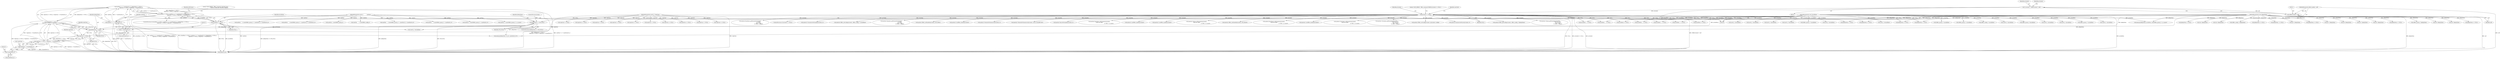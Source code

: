 digraph "0_Android_aeea52da00d210587fb3ed895de3d5f2e0264c88_4@API" {
"1001111" [label="(Call,cmdSize != 2 * sizeof(uint32_t) || pReplyData == NULL ||\n                    replySize == NULL || *replySize < 2*sizeof(int32_t))"];
"1001112" [label="(Call,cmdSize != 2 * sizeof(uint32_t))"];
"1000112" [label="(MethodParameterIn,uint32_t            cmdSize)"];
"1001114" [label="(Call,2 * sizeof(uint32_t))"];
"1001118" [label="(Call,pReplyData == NULL ||\n                    replySize == NULL || *replySize < 2*sizeof(int32_t))"];
"1001119" [label="(Call,pReplyData == NULL)"];
"1001101" [label="(Call,pReplyData == LVM_NULL)"];
"1000115" [label="(MethodParameterIn,void *pReplyData)"];
"1001108" [label="(Call,pCmdData == NULL)"];
"1000113" [label="(MethodParameterIn,void *pCmdData)"];
"1000153" [label="(Call,pContext == NULL)"];
"1000118" [label="(Call,* pContext = (EffectContext *) self)"];
"1000120" [label="(Call,(EffectContext *) self)"];
"1000110" [label="(MethodParameterIn,effect_handle_t  self)"];
"1001122" [label="(Call,replySize == NULL || *replySize < 2*sizeof(int32_t))"];
"1001123" [label="(Call,replySize == NULL)"];
"1000114" [label="(MethodParameterIn,uint32_t *replySize)"];
"1001126" [label="(Call,*replySize < 2*sizeof(int32_t))"];
"1001129" [label="(Call,2*sizeof(int32_t))"];
"1001107" [label="(Call,pCmdData == NULL || cmdSize != 2 * sizeof(uint32_t) || pReplyData == NULL ||\n                    replySize == NULL || *replySize < 2*sizeof(int32_t))"];
"1001065" [label="(Call,(int32_t *)pCmdData)"];
"1000711" [label="(Call,replySize == NULL)"];
"1000349" [label="(Call,replySize == NULL)"];
"1000930" [label="(Call,(int32_t *)pCmdData)"];
"1000257" [label="(Call,replySize == NULL)"];
"1000273" [label="(Call,(int *) pReplyData)"];
"1000212" [label="(Call,android::VirtualizerSetStrength(pContext, 0))"];
"1001112" [label="(Call,cmdSize != 2 * sizeof(uint32_t))"];
"1001130" [label="(Literal,2)"];
"1001120" [label="(Identifier,pReplyData)"];
"1000695" [label="(Call,pCmdData == NULL)"];
"1000118" [label="(Call,* pContext = (EffectContext *) self)"];
"1000460" [label="(Call,android::Equalizer_getParameter(pContext,\n                                                             p->data,\n                                                             &p->vsize,\n                                                             p->data + voffset))"];
"1001129" [label="(Call,2*sizeof(int32_t))"];
"1000608" [label="(Call,cmdSize    > (sizeof(effect_param_t) + sizeof(int32_t) +sizeof(int32_t)))"];
"1001101" [label="(Call,pReplyData == LVM_NULL)"];
"1000843" [label="(Call,android::Effect_setEnabled(pContext, LVM_TRUE))"];
"1000950" [label="(Call,android::LvmEffect_disable(pContext))"];
"1000850" [label="(Call,pReplyData == NULL)"];
"1000982" [label="(Call,android::LvmEffect_enable(pContext))"];
"1000116" [label="(Block,)"];
"1000578" [label="(Call,(int *)pReplyData)"];
"1000634" [label="(Call,replySize == NULL)"];
"1000115" [label="(MethodParameterIn,void *pReplyData)"];
"1000154" [label="(Identifier,pContext)"];
"1001068" [label="(Call,android::LvmEffect_enable(pContext))"];
"1000114" [label="(MethodParameterIn,uint32_t *replySize)"];
"1001102" [label="(Identifier,pReplyData)"];
"1000234" [label="(Call,(int *) pReplyData)"];
"1000669" [label="(Call,(int *)pReplyData)"];
"1000800" [label="(Call,android::Volume_setParameter(pContext,\n (void *)p->data,\n                                                                 p->data + p->psize))"];
"1000873" [label="(Call,android::Effect_setEnabled(pContext, LVM_FALSE))"];
"1000581" [label="(Call,android::BassBoost_setParameter(pContext,\n (void *)p->data,\n                                                                    p->data + p->psize))"];
"1001140" [label="(Identifier,leftVolume)"];
"1001131" [label="(Call,sizeof(int32_t))"];
"1001124" [label="(Identifier,replySize)"];
"1001142" [label="(Call,(uint32_t *)pCmdData)"];
"1000367" [label="(Call,memcpy(pReplyData, pCmdData, sizeof(effect_param_t) + p->psize))"];
"1001103" [label="(Identifier,LVM_NULL)"];
"1000947" [label="(Call,(int32_t *)pCmdData)"];
"1000331" [label="(Call,cmdSize < sizeof(effect_param_t))"];
"1001036" [label="(Call,android::LvmEffect_disable(pContext))"];
"1001105" [label="(ControlStructure,break;)"];
"1001118" [label="(Call,pReplyData == NULL ||\n                    replySize == NULL || *replySize < 2*sizeof(int32_t))"];
"1000248" [label="(Call,cmdSize     != sizeof(effect_config_t))"];
"1001125" [label="(Identifier,NULL)"];
"1001113" [label="(Identifier,cmdSize)"];
"1000120" [label="(Call,(EffectContext *) self)"];
"1001135" [label="(Literal,\"\tLVM_ERROR : Effect_command cmdCode Case: \"\n                         \"EFFECT_CMD_SET_VOLUME: ERROR\")"];
"1000119" [label="(Identifier,pContext)"];
"1000672" [label="(Call,android::Virtualizer_setParameter(pContext,\n (void *)p->data,\n                                                                       p->data + p->psize))"];
"1000707" [label="(Call,pReplyData == NULL)"];
"1000964" [label="(Call,(int32_t *)pCmdData)"];
"1000433" [label="(Call,android::Virtualizer_getParameter(pContext,\n                                                               (void *)p->data,\n                                                               &p->vsize,\n                                                               p->data + voffset))"];
"1000168" [label="(Call,pReplyData == NULL)"];
"1000244" [label="(Call,pCmdData    == NULL)"];
"1000619" [label="(Call,cmdSize    < (sizeof(effect_param_t) + sizeof(int32_t) +sizeof(int16_t)))"];
"1000728" [label="(Call,(effect_param_t *) pCmdData)"];
"1000378" [label="(Call,(effect_param_t *)pReplyData)"];
"1000797" [label="(Call,(int *)pReplyData)"];
"1000310" [label="(Call,android::Effect_setConfig(pContext, &pContext->config))"];
"1000854" [label="(Call,replySize == NULL)"];
"1000285" [label="(Call,pReplyData == NULL)"];
"1001108" [label="(Call,pCmdData == NULL)"];
"1000870" [label="(Call,(int *)pReplyData)"];
"1000771" [label="(Call,pReplyData == NULL)"];
"1000345" [label="(Call,pReplyData == NULL)"];
"1000763" [label="(Call,cmdSize    < (sizeof(effect_param_t) + sizeof(int32_t)))"];
"1001100" [label="(ControlStructure,if(pReplyData == LVM_NULL))"];
"1001033" [label="(Call,(int32_t *)pCmdData)"];
"1000122" [label="(Identifier,self)"];
"1001114" [label="(Call,2 * sizeof(uint32_t))"];
"1001193" [label="(Call,memcpy(pReplyData, vol_ret, sizeof(int32_t)*2))"];
"1001115" [label="(Literal,2)"];
"1000222" [label="(Call,android::EqualizerSetPreset(pContext, 0))"];
"1000840" [label="(Call,(int *)pReplyData)"];
"1000155" [label="(Identifier,NULL)"];
"1000604" [label="(Call,pCmdData   == NULL)"];
"1000303" [label="(Call,android::Effect_getConfig(pContext, (effect_config_t *)pReplyData))"];
"1000485" [label="(Call,android::Volume_getParameter(pContext,\n                                                          (void *)p->data,\n                                                          &p->vsize,\n                                                          p->data + voffset))"];
"1000733" [label="(Call,(int *)pReplyData)"];
"1001050" [label="(Call,(int32_t *)pCmdData)"];
"1000110" [label="(MethodParameterIn,effect_handle_t  self)"];
"1000305" [label="(Call,(effect_config_t *)pReplyData)"];
"1000289" [label="(Call,replySize == NULL)"];
"1000792" [label="(Call,(effect_param_t *) pCmdData)"];
"1000153" [label="(Call,pContext == NULL)"];
"1000539" [label="(Call,pReplyData == NULL)"];
"1000560" [label="(Call,(effect_param_t *) pCmdData)"];
"1000127" [label="(Identifier,pContext)"];
"1000699" [label="(Call,cmdSize < (sizeof(effect_param_t) + sizeof(int32_t)))"];
"1001122" [label="(Call,replySize == NULL || *replySize < 2*sizeof(int32_t))"];
"1001128" [label="(Identifier,replySize)"];
"1000253" [label="(Call,pReplyData  == NULL)"];
"1001111" [label="(Call,cmdSize != 2 * sizeof(uint32_t) || pReplyData == NULL ||\n                    replySize == NULL || *replySize < 2*sizeof(int32_t))"];
"1001260" [label="(MethodReturn,int)"];
"1000408" [label="(Call,android::BassBoost_getParameter(pContext,\n                                                             p->data,\n                                                             &p->vsize,\n                                                             p->data + voffset))"];
"1000152" [label="(ControlStructure,if (pContext == NULL))"];
"1000524" [label="(Call,pCmdData   == NULL)"];
"1000276" [label="(Call,android::Effect_setConfig(pContext, (effect_config_t *) pCmdData))"];
"1001127" [label="(Call,*replySize)"];
"1000336" [label="(Call,cmdSize < (sizeof(effect_param_t) + p->psize))"];
"1000543" [label="(Call,replySize == NULL)"];
"1000158" [label="(Literal,\"\tLVM_ERROR : Effect_command ERROR pContext == NULL\")"];
"1001119" [label="(Call,pReplyData == NULL)"];
"1000759" [label="(Call,pCmdData   == NULL)"];
"1001106" [label="(ControlStructure,if (pCmdData == NULL || cmdSize != 2 * sizeof(uint32_t) || pReplyData == NULL ||\n                    replySize == NULL || *replySize < 2*sizeof(int32_t)))"];
"1000278" [label="(Call,(effect_config_t *) pCmdData)"];
"1000327" [label="(Call,pCmdData == NULL)"];
"1001126" [label="(Call,*replySize < 2*sizeof(int32_t))"];
"1000191" [label="(Call,(int *) pReplyData)"];
"1000775" [label="(Call,replySize == NULL)"];
"1000113" [label="(MethodParameterIn,void *pCmdData)"];
"1000824" [label="(Call,replySize == NULL)"];
"1000820" [label="(Call,pReplyData == NULL)"];
"1001116" [label="(Call,sizeof(uint32_t))"];
"1000237" [label="(Call,android::VolumeSetVolumeLevel(pContext, 0))"];
"1001200" [label="(Call,android::VolumeSetVolumeLevel(pContext, (int16_t)(maxdB*100)))"];
"1000895" [label="(Call,(uint32_t *)pCmdData)"];
"1000112" [label="(MethodParameterIn,uint32_t            cmdSize)"];
"1000630" [label="(Call,pReplyData == NULL)"];
"1001123" [label="(Call,replySize == NULL)"];
"1000322" [label="(Call,(effect_param_t *)pCmdData)"];
"1000882" [label="(Call,pCmdData   == NULL)"];
"1000163" [label="(Identifier,cmdCode)"];
"1000202" [label="(Call,android::BassSetStrength(pContext, 0))"];
"1000979" [label="(Call,(int32_t *)pCmdData)"];
"1001016" [label="(Call,(int32_t *)pCmdData)"];
"1000528" [label="(Call,cmdSize    != (sizeof(effect_param_t) + sizeof(int32_t) +sizeof(int16_t)))"];
"1001107" [label="(Call,pCmdData == NULL || cmdSize != 2 * sizeof(uint32_t) || pReplyData == NULL ||\n                    replySize == NULL || *replySize < 2*sizeof(int32_t))"];
"1000651" [label="(Call,(effect_param_t *) pCmdData)"];
"1001109" [label="(Identifier,pCmdData)"];
"1000736" [label="(Call,android::Equalizer_setParameter(pContext,\n (void *)p->data,\n                                                                     p->data + p->psize))"];
"1001121" [label="(Identifier,NULL)"];
"1001149" [label="(Call,(uint32_t *)pCmdData)"];
"1000172" [label="(Call,replySize == NULL)"];
"1001110" [label="(Identifier,NULL)"];
"1001111" -> "1001107"  [label="AST: "];
"1001111" -> "1001112"  [label="CFG: "];
"1001111" -> "1001118"  [label="CFG: "];
"1001112" -> "1001111"  [label="AST: "];
"1001118" -> "1001111"  [label="AST: "];
"1001107" -> "1001111"  [label="CFG: "];
"1001111" -> "1001260"  [label="DDG: pReplyData == NULL ||\n                    replySize == NULL || *replySize < 2*sizeof(int32_t)"];
"1001111" -> "1001260"  [label="DDG: cmdSize != 2 * sizeof(uint32_t)"];
"1001111" -> "1001107"  [label="DDG: cmdSize != 2 * sizeof(uint32_t)"];
"1001111" -> "1001107"  [label="DDG: pReplyData == NULL ||\n                    replySize == NULL || *replySize < 2*sizeof(int32_t)"];
"1001112" -> "1001111"  [label="DDG: cmdSize"];
"1001112" -> "1001111"  [label="DDG: 2 * sizeof(uint32_t)"];
"1001118" -> "1001111"  [label="DDG: pReplyData == NULL"];
"1001118" -> "1001111"  [label="DDG: replySize == NULL || *replySize < 2*sizeof(int32_t)"];
"1001112" -> "1001114"  [label="CFG: "];
"1001113" -> "1001112"  [label="AST: "];
"1001114" -> "1001112"  [label="AST: "];
"1001120" -> "1001112"  [label="CFG: "];
"1001112" -> "1001260"  [label="DDG: cmdSize"];
"1001112" -> "1001260"  [label="DDG: 2 * sizeof(uint32_t)"];
"1000112" -> "1001112"  [label="DDG: cmdSize"];
"1001114" -> "1001112"  [label="DDG: 2"];
"1000112" -> "1000109"  [label="AST: "];
"1000112" -> "1001260"  [label="DDG: cmdSize"];
"1000112" -> "1000248"  [label="DDG: cmdSize"];
"1000112" -> "1000331"  [label="DDG: cmdSize"];
"1000112" -> "1000336"  [label="DDG: cmdSize"];
"1000112" -> "1000528"  [label="DDG: cmdSize"];
"1000112" -> "1000608"  [label="DDG: cmdSize"];
"1000112" -> "1000619"  [label="DDG: cmdSize"];
"1000112" -> "1000699"  [label="DDG: cmdSize"];
"1000112" -> "1000763"  [label="DDG: cmdSize"];
"1001114" -> "1001116"  [label="CFG: "];
"1001115" -> "1001114"  [label="AST: "];
"1001116" -> "1001114"  [label="AST: "];
"1001118" -> "1001119"  [label="CFG: "];
"1001118" -> "1001122"  [label="CFG: "];
"1001119" -> "1001118"  [label="AST: "];
"1001122" -> "1001118"  [label="AST: "];
"1001118" -> "1001260"  [label="DDG: replySize == NULL || *replySize < 2*sizeof(int32_t)"];
"1001118" -> "1001260"  [label="DDG: pReplyData == NULL"];
"1001119" -> "1001118"  [label="DDG: pReplyData"];
"1001119" -> "1001118"  [label="DDG: NULL"];
"1001122" -> "1001118"  [label="DDG: replySize == NULL"];
"1001122" -> "1001118"  [label="DDG: *replySize < 2*sizeof(int32_t)"];
"1001119" -> "1001121"  [label="CFG: "];
"1001120" -> "1001119"  [label="AST: "];
"1001121" -> "1001119"  [label="AST: "];
"1001124" -> "1001119"  [label="CFG: "];
"1001119" -> "1001260"  [label="DDG: NULL"];
"1001119" -> "1001260"  [label="DDG: pReplyData"];
"1001101" -> "1001119"  [label="DDG: pReplyData"];
"1000115" -> "1001119"  [label="DDG: pReplyData"];
"1001108" -> "1001119"  [label="DDG: NULL"];
"1001119" -> "1001123"  [label="DDG: NULL"];
"1001119" -> "1001193"  [label="DDG: pReplyData"];
"1001101" -> "1001100"  [label="AST: "];
"1001101" -> "1001103"  [label="CFG: "];
"1001102" -> "1001101"  [label="AST: "];
"1001103" -> "1001101"  [label="AST: "];
"1001105" -> "1001101"  [label="CFG: "];
"1001109" -> "1001101"  [label="CFG: "];
"1001101" -> "1001260"  [label="DDG: LVM_NULL"];
"1001101" -> "1001260"  [label="DDG: pReplyData == LVM_NULL"];
"1001101" -> "1001260"  [label="DDG: pReplyData"];
"1000115" -> "1001101"  [label="DDG: pReplyData"];
"1001101" -> "1001193"  [label="DDG: pReplyData"];
"1000115" -> "1000109"  [label="AST: "];
"1000115" -> "1001260"  [label="DDG: pReplyData"];
"1000115" -> "1000168"  [label="DDG: pReplyData"];
"1000115" -> "1000191"  [label="DDG: pReplyData"];
"1000115" -> "1000234"  [label="DDG: pReplyData"];
"1000115" -> "1000253"  [label="DDG: pReplyData"];
"1000115" -> "1000273"  [label="DDG: pReplyData"];
"1000115" -> "1000285"  [label="DDG: pReplyData"];
"1000115" -> "1000305"  [label="DDG: pReplyData"];
"1000115" -> "1000345"  [label="DDG: pReplyData"];
"1000115" -> "1000367"  [label="DDG: pReplyData"];
"1000115" -> "1000378"  [label="DDG: pReplyData"];
"1000115" -> "1000539"  [label="DDG: pReplyData"];
"1000115" -> "1000578"  [label="DDG: pReplyData"];
"1000115" -> "1000630"  [label="DDG: pReplyData"];
"1000115" -> "1000669"  [label="DDG: pReplyData"];
"1000115" -> "1000707"  [label="DDG: pReplyData"];
"1000115" -> "1000733"  [label="DDG: pReplyData"];
"1000115" -> "1000771"  [label="DDG: pReplyData"];
"1000115" -> "1000797"  [label="DDG: pReplyData"];
"1000115" -> "1000820"  [label="DDG: pReplyData"];
"1000115" -> "1000840"  [label="DDG: pReplyData"];
"1000115" -> "1000850"  [label="DDG: pReplyData"];
"1000115" -> "1000870"  [label="DDG: pReplyData"];
"1000115" -> "1001193"  [label="DDG: pReplyData"];
"1001108" -> "1001107"  [label="AST: "];
"1001108" -> "1001110"  [label="CFG: "];
"1001109" -> "1001108"  [label="AST: "];
"1001110" -> "1001108"  [label="AST: "];
"1001113" -> "1001108"  [label="CFG: "];
"1001107" -> "1001108"  [label="CFG: "];
"1001108" -> "1001260"  [label="DDG: pCmdData"];
"1001108" -> "1001260"  [label="DDG: NULL"];
"1001108" -> "1001107"  [label="DDG: pCmdData"];
"1001108" -> "1001107"  [label="DDG: NULL"];
"1000113" -> "1001108"  [label="DDG: pCmdData"];
"1000153" -> "1001108"  [label="DDG: NULL"];
"1001108" -> "1001142"  [label="DDG: pCmdData"];
"1000113" -> "1000109"  [label="AST: "];
"1000113" -> "1001260"  [label="DDG: pCmdData"];
"1000113" -> "1000244"  [label="DDG: pCmdData"];
"1000113" -> "1000278"  [label="DDG: pCmdData"];
"1000113" -> "1000322"  [label="DDG: pCmdData"];
"1000113" -> "1000327"  [label="DDG: pCmdData"];
"1000113" -> "1000367"  [label="DDG: pCmdData"];
"1000113" -> "1000524"  [label="DDG: pCmdData"];
"1000113" -> "1000560"  [label="DDG: pCmdData"];
"1000113" -> "1000604"  [label="DDG: pCmdData"];
"1000113" -> "1000651"  [label="DDG: pCmdData"];
"1000113" -> "1000695"  [label="DDG: pCmdData"];
"1000113" -> "1000728"  [label="DDG: pCmdData"];
"1000113" -> "1000759"  [label="DDG: pCmdData"];
"1000113" -> "1000792"  [label="DDG: pCmdData"];
"1000113" -> "1000882"  [label="DDG: pCmdData"];
"1000113" -> "1000895"  [label="DDG: pCmdData"];
"1000113" -> "1000930"  [label="DDG: pCmdData"];
"1000113" -> "1000947"  [label="DDG: pCmdData"];
"1000113" -> "1000964"  [label="DDG: pCmdData"];
"1000113" -> "1000979"  [label="DDG: pCmdData"];
"1000113" -> "1001016"  [label="DDG: pCmdData"];
"1000113" -> "1001033"  [label="DDG: pCmdData"];
"1000113" -> "1001050"  [label="DDG: pCmdData"];
"1000113" -> "1001065"  [label="DDG: pCmdData"];
"1000113" -> "1001142"  [label="DDG: pCmdData"];
"1000113" -> "1001149"  [label="DDG: pCmdData"];
"1000153" -> "1000152"  [label="AST: "];
"1000153" -> "1000155"  [label="CFG: "];
"1000154" -> "1000153"  [label="AST: "];
"1000155" -> "1000153"  [label="AST: "];
"1000158" -> "1000153"  [label="CFG: "];
"1000163" -> "1000153"  [label="CFG: "];
"1000153" -> "1001260"  [label="DDG: NULL"];
"1000153" -> "1001260"  [label="DDG: pContext == NULL"];
"1000153" -> "1001260"  [label="DDG: pContext"];
"1000118" -> "1000153"  [label="DDG: pContext"];
"1000153" -> "1000168"  [label="DDG: NULL"];
"1000153" -> "1000202"  [label="DDG: pContext"];
"1000153" -> "1000212"  [label="DDG: pContext"];
"1000153" -> "1000222"  [label="DDG: pContext"];
"1000153" -> "1000237"  [label="DDG: pContext"];
"1000153" -> "1000244"  [label="DDG: NULL"];
"1000153" -> "1000276"  [label="DDG: pContext"];
"1000153" -> "1000285"  [label="DDG: NULL"];
"1000153" -> "1000303"  [label="DDG: pContext"];
"1000153" -> "1000310"  [label="DDG: pContext"];
"1000153" -> "1000327"  [label="DDG: NULL"];
"1000153" -> "1000408"  [label="DDG: pContext"];
"1000153" -> "1000433"  [label="DDG: pContext"];
"1000153" -> "1000460"  [label="DDG: pContext"];
"1000153" -> "1000485"  [label="DDG: pContext"];
"1000153" -> "1000524"  [label="DDG: NULL"];
"1000153" -> "1000581"  [label="DDG: pContext"];
"1000153" -> "1000604"  [label="DDG: NULL"];
"1000153" -> "1000672"  [label="DDG: pContext"];
"1000153" -> "1000695"  [label="DDG: NULL"];
"1000153" -> "1000736"  [label="DDG: pContext"];
"1000153" -> "1000759"  [label="DDG: NULL"];
"1000153" -> "1000800"  [label="DDG: pContext"];
"1000153" -> "1000820"  [label="DDG: NULL"];
"1000153" -> "1000843"  [label="DDG: pContext"];
"1000153" -> "1000850"  [label="DDG: NULL"];
"1000153" -> "1000873"  [label="DDG: pContext"];
"1000153" -> "1000882"  [label="DDG: NULL"];
"1000153" -> "1000950"  [label="DDG: pContext"];
"1000153" -> "1000982"  [label="DDG: pContext"];
"1000153" -> "1001036"  [label="DDG: pContext"];
"1000153" -> "1001068"  [label="DDG: pContext"];
"1000153" -> "1001200"  [label="DDG: pContext"];
"1000118" -> "1000116"  [label="AST: "];
"1000118" -> "1000120"  [label="CFG: "];
"1000119" -> "1000118"  [label="AST: "];
"1000120" -> "1000118"  [label="AST: "];
"1000127" -> "1000118"  [label="CFG: "];
"1000118" -> "1001260"  [label="DDG: (EffectContext *) self"];
"1000120" -> "1000118"  [label="DDG: self"];
"1000120" -> "1000122"  [label="CFG: "];
"1000121" -> "1000120"  [label="AST: "];
"1000122" -> "1000120"  [label="AST: "];
"1000120" -> "1001260"  [label="DDG: self"];
"1000110" -> "1000120"  [label="DDG: self"];
"1000110" -> "1000109"  [label="AST: "];
"1000110" -> "1001260"  [label="DDG: self"];
"1001122" -> "1001123"  [label="CFG: "];
"1001122" -> "1001126"  [label="CFG: "];
"1001123" -> "1001122"  [label="AST: "];
"1001126" -> "1001122"  [label="AST: "];
"1001122" -> "1001260"  [label="DDG: replySize == NULL"];
"1001122" -> "1001260"  [label="DDG: *replySize < 2*sizeof(int32_t)"];
"1001123" -> "1001122"  [label="DDG: replySize"];
"1001123" -> "1001122"  [label="DDG: NULL"];
"1001126" -> "1001122"  [label="DDG: *replySize"];
"1001126" -> "1001122"  [label="DDG: 2*sizeof(int32_t)"];
"1001123" -> "1001125"  [label="CFG: "];
"1001124" -> "1001123"  [label="AST: "];
"1001125" -> "1001123"  [label="AST: "];
"1001128" -> "1001123"  [label="CFG: "];
"1001123" -> "1001260"  [label="DDG: replySize"];
"1001123" -> "1001260"  [label="DDG: NULL"];
"1000114" -> "1001123"  [label="DDG: replySize"];
"1000114" -> "1000109"  [label="AST: "];
"1000114" -> "1001260"  [label="DDG: replySize"];
"1000114" -> "1000172"  [label="DDG: replySize"];
"1000114" -> "1000257"  [label="DDG: replySize"];
"1000114" -> "1000289"  [label="DDG: replySize"];
"1000114" -> "1000349"  [label="DDG: replySize"];
"1000114" -> "1000543"  [label="DDG: replySize"];
"1000114" -> "1000634"  [label="DDG: replySize"];
"1000114" -> "1000711"  [label="DDG: replySize"];
"1000114" -> "1000775"  [label="DDG: replySize"];
"1000114" -> "1000824"  [label="DDG: replySize"];
"1000114" -> "1000854"  [label="DDG: replySize"];
"1001126" -> "1001129"  [label="CFG: "];
"1001127" -> "1001126"  [label="AST: "];
"1001129" -> "1001126"  [label="AST: "];
"1001126" -> "1001260"  [label="DDG: *replySize"];
"1001126" -> "1001260"  [label="DDG: 2*sizeof(int32_t)"];
"1001129" -> "1001126"  [label="DDG: 2"];
"1001129" -> "1001131"  [label="CFG: "];
"1001130" -> "1001129"  [label="AST: "];
"1001131" -> "1001129"  [label="AST: "];
"1001107" -> "1001106"  [label="AST: "];
"1001135" -> "1001107"  [label="CFG: "];
"1001140" -> "1001107"  [label="CFG: "];
"1001107" -> "1001260"  [label="DDG: pCmdData == NULL"];
"1001107" -> "1001260"  [label="DDG: cmdSize != 2 * sizeof(uint32_t) || pReplyData == NULL ||\n                    replySize == NULL || *replySize < 2*sizeof(int32_t)"];
"1001107" -> "1001260"  [label="DDG: pCmdData == NULL || cmdSize != 2 * sizeof(uint32_t) || pReplyData == NULL ||\n                    replySize == NULL || *replySize < 2*sizeof(int32_t)"];
}
